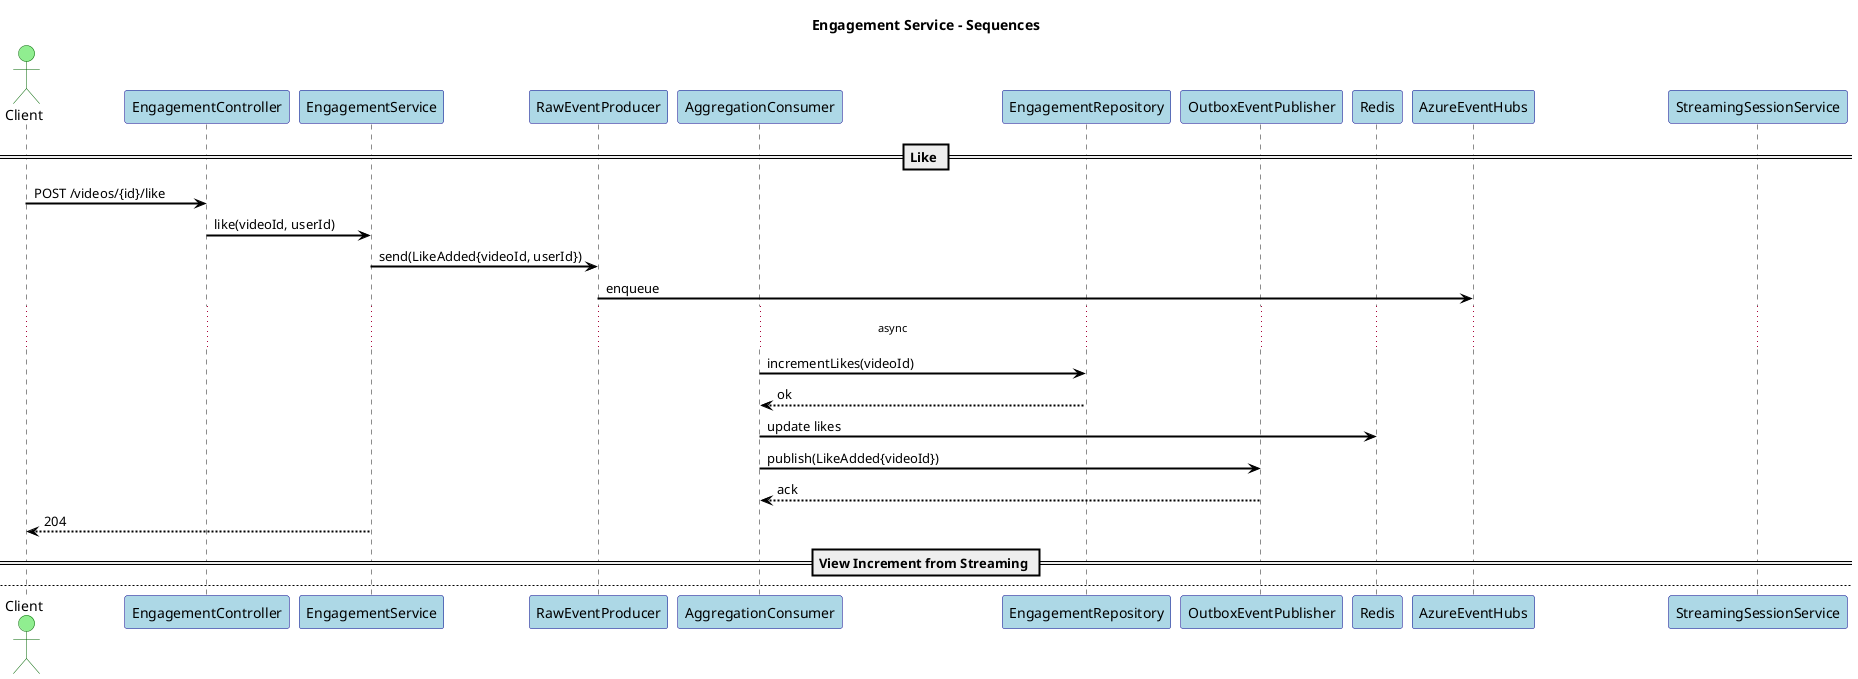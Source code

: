 @startuml
title Engagement Service - Sequences

skinparam shadowing false
skinparam fontName "Helvetica"
skinparam titleFontName "Helvetica"
skinparam legendFontName "Helvetica"
skinparam noteFontName "Helvetica"
skinparam backgroundColor white
skinparam participantBackgroundColor lightblue
skinparam participantBorderColor darkblue
skinparam actorBackgroundColor lightgreen
skinparam actorBorderColor darkgreen
skinparam arrowColor black
skinparam arrowThickness 2
skinparam sequenceArrowThickness 2
skinparam sequenceMessageAlignment left
skinparam sequenceReferenceBackgroundColor lightyellow
skinparam sequenceReferenceBorderColor black


actor Client
participant "EngagementController" as C
participant "EngagementService" as S
participant "RawEventProducer" as EH
participant "AggregationConsumer" as Agg
participant "EngagementRepository" as Repo
participant "OutboxEventPublisher" as Outbox
participant "Redis" as Cache
participant "AzureEventHubs" as EventHubs

== Like ==
Client -> C: POST /videos/{id}/like
C -> S: like(videoId, userId)
S -> EH: send(LikeAdded{videoId, userId})
EH -> EventHubs: enqueue
... async ...
Agg -> Repo: incrementLikes(videoId)
Repo --> Agg: ok
Agg -> Cache: update likes
Agg -> Outbox: publish(LikeAdded{videoId})
Outbox --> Agg: ack
S --> Client: 204

== View Increment from Streaming ==
newpage View Increment
participant "StreamingSessionService" as Stream
Stream -> EventHubs: ViewCompleted{videoId, watchedSeconds}
... async ...
Agg -> Repo: incrementViews(videoId, +1 or +watchedSeconds)
Repo --> Agg: ok
Agg -> Cache: update views
Agg -> Outbox: publish(ViewIncremented{videoId})
Outbox --> Agg: ack

== Get Counters ==
newpage Get Counters
Client -> C: GET /videos/{id}/counters
C -> S: getCounters(videoId)
S -> Cache: get(videoId)
Cache --> S: miss
S -> Repo: get(videoId)
Repo --> S: Counters
S -> Cache: set(videoId, Counters)
S --> Client: 200 CountersDTO

@enduml
